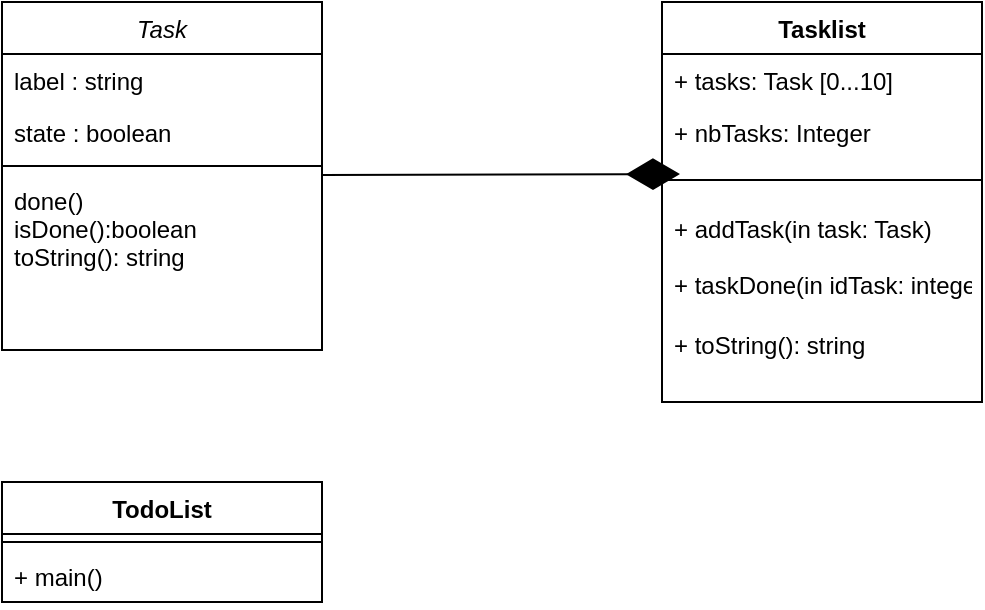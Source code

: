 <mxfile version="16.2.4" type="github">
  <diagram id="C5RBs43oDa-KdzZeNtuy" name="Page-1">
    <mxGraphModel dx="1422" dy="762" grid="1" gridSize="10" guides="1" tooltips="1" connect="1" arrows="1" fold="1" page="1" pageScale="1" pageWidth="827" pageHeight="1169" math="0" shadow="0">
      <root>
        <mxCell id="WIyWlLk6GJQsqaUBKTNV-0" />
        <mxCell id="WIyWlLk6GJQsqaUBKTNV-1" parent="WIyWlLk6GJQsqaUBKTNV-0" />
        <mxCell id="zkfFHV4jXpPFQw0GAbJ--0" value="Task" style="swimlane;fontStyle=2;align=center;verticalAlign=top;childLayout=stackLayout;horizontal=1;startSize=26;horizontalStack=0;resizeParent=1;resizeLast=0;collapsible=1;marginBottom=0;rounded=0;shadow=0;strokeWidth=1;" parent="WIyWlLk6GJQsqaUBKTNV-1" vertex="1">
          <mxGeometry x="220" y="120" width="160" height="174" as="geometry">
            <mxRectangle x="230" y="140" width="160" height="26" as="alternateBounds" />
          </mxGeometry>
        </mxCell>
        <mxCell id="zkfFHV4jXpPFQw0GAbJ--1" value="label : string" style="text;align=left;verticalAlign=top;spacingLeft=4;spacingRight=4;overflow=hidden;rotatable=0;points=[[0,0.5],[1,0.5]];portConstraint=eastwest;" parent="zkfFHV4jXpPFQw0GAbJ--0" vertex="1">
          <mxGeometry y="26" width="160" height="26" as="geometry" />
        </mxCell>
        <mxCell id="zkfFHV4jXpPFQw0GAbJ--2" value="state : boolean" style="text;align=left;verticalAlign=top;spacingLeft=4;spacingRight=4;overflow=hidden;rotatable=0;points=[[0,0.5],[1,0.5]];portConstraint=eastwest;rounded=0;shadow=0;html=0;" parent="zkfFHV4jXpPFQw0GAbJ--0" vertex="1">
          <mxGeometry y="52" width="160" height="26" as="geometry" />
        </mxCell>
        <mxCell id="zkfFHV4jXpPFQw0GAbJ--4" value="" style="line;html=1;strokeWidth=1;align=left;verticalAlign=middle;spacingTop=-1;spacingLeft=3;spacingRight=3;rotatable=0;labelPosition=right;points=[];portConstraint=eastwest;" parent="zkfFHV4jXpPFQw0GAbJ--0" vertex="1">
          <mxGeometry y="78" width="160" height="8" as="geometry" />
        </mxCell>
        <mxCell id="zkfFHV4jXpPFQw0GAbJ--5" value="done()&#xa;isDone():boolean&#xa;toString(): string" style="text;align=left;verticalAlign=top;spacingLeft=4;spacingRight=4;overflow=hidden;rotatable=0;points=[[0,0.5],[1,0.5]];portConstraint=eastwest;" parent="zkfFHV4jXpPFQw0GAbJ--0" vertex="1">
          <mxGeometry y="86" width="160" height="88" as="geometry" />
        </mxCell>
        <mxCell id="VcES8m1dCCDnXFo_vqCl-2" value="" style="endArrow=diamondThin;endFill=1;endSize=24;html=1;rounded=0;entryX=0.056;entryY=0.364;entryDx=0;entryDy=0;entryPerimeter=0;" edge="1" parent="WIyWlLk6GJQsqaUBKTNV-1" target="VcES8m1dCCDnXFo_vqCl-9">
          <mxGeometry width="160" relative="1" as="geometry">
            <mxPoint x="380" y="206.5" as="sourcePoint" />
            <mxPoint x="540" y="206.5" as="targetPoint" />
          </mxGeometry>
        </mxCell>
        <mxCell id="VcES8m1dCCDnXFo_vqCl-7" value="Tasklist" style="swimlane;fontStyle=1;align=center;verticalAlign=top;childLayout=stackLayout;horizontal=1;startSize=26;horizontalStack=0;resizeParent=1;resizeParentMax=0;resizeLast=0;collapsible=1;marginBottom=0;" vertex="1" parent="WIyWlLk6GJQsqaUBKTNV-1">
          <mxGeometry x="550" y="120" width="160" height="200" as="geometry" />
        </mxCell>
        <mxCell id="VcES8m1dCCDnXFo_vqCl-11" value="+ tasks: Task [0...10]" style="text;strokeColor=none;fillColor=none;align=left;verticalAlign=top;spacingLeft=4;spacingRight=4;overflow=hidden;rotatable=0;points=[[0,0.5],[1,0.5]];portConstraint=eastwest;" vertex="1" parent="VcES8m1dCCDnXFo_vqCl-7">
          <mxGeometry y="26" width="160" height="26" as="geometry" />
        </mxCell>
        <mxCell id="VcES8m1dCCDnXFo_vqCl-5" value="+ nbTasks: Integer" style="text;strokeColor=none;fillColor=none;align=left;verticalAlign=top;spacingLeft=4;spacingRight=4;overflow=hidden;rotatable=0;points=[[0,0.5],[1,0.5]];portConstraint=eastwest;" vertex="1" parent="VcES8m1dCCDnXFo_vqCl-7">
          <mxGeometry y="52" width="160" height="26" as="geometry" />
        </mxCell>
        <mxCell id="VcES8m1dCCDnXFo_vqCl-9" value="" style="line;strokeWidth=1;fillColor=none;align=left;verticalAlign=middle;spacingTop=-1;spacingLeft=3;spacingRight=3;rotatable=0;labelPosition=right;points=[];portConstraint=eastwest;" vertex="1" parent="VcES8m1dCCDnXFo_vqCl-7">
          <mxGeometry y="78" width="160" height="22" as="geometry" />
        </mxCell>
        <mxCell id="VcES8m1dCCDnXFo_vqCl-12" value="+ addTask(in task: Task)&#xa;" style="text;strokeColor=none;fillColor=none;align=left;verticalAlign=top;spacingLeft=4;spacingRight=4;overflow=hidden;rotatable=0;points=[[0,0.5],[1,0.5]];portConstraint=eastwest;" vertex="1" parent="VcES8m1dCCDnXFo_vqCl-7">
          <mxGeometry y="100" width="160" height="28" as="geometry" />
        </mxCell>
        <mxCell id="VcES8m1dCCDnXFo_vqCl-10" value="+ taskDone(in idTask: integer)&#xa;&#xa;" style="text;strokeColor=none;fillColor=none;align=left;verticalAlign=top;spacingLeft=4;spacingRight=4;overflow=hidden;rotatable=0;points=[[0,0.5],[1,0.5]];portConstraint=eastwest;" vertex="1" parent="VcES8m1dCCDnXFo_vqCl-7">
          <mxGeometry y="128" width="160" height="30" as="geometry" />
        </mxCell>
        <mxCell id="VcES8m1dCCDnXFo_vqCl-13" value="+ toString(): string&#xa;&#xa;" style="text;strokeColor=none;fillColor=none;align=left;verticalAlign=top;spacingLeft=4;spacingRight=4;overflow=hidden;rotatable=0;points=[[0,0.5],[1,0.5]];portConstraint=eastwest;" vertex="1" parent="VcES8m1dCCDnXFo_vqCl-7">
          <mxGeometry y="158" width="160" height="42" as="geometry" />
        </mxCell>
        <mxCell id="VcES8m1dCCDnXFo_vqCl-14" value="TodoList" style="swimlane;fontStyle=1;align=center;verticalAlign=top;childLayout=stackLayout;horizontal=1;startSize=26;horizontalStack=0;resizeParent=1;resizeParentMax=0;resizeLast=0;collapsible=1;marginBottom=0;" vertex="1" parent="WIyWlLk6GJQsqaUBKTNV-1">
          <mxGeometry x="220" y="360" width="160" height="60" as="geometry" />
        </mxCell>
        <mxCell id="VcES8m1dCCDnXFo_vqCl-16" value="" style="line;strokeWidth=1;fillColor=none;align=left;verticalAlign=middle;spacingTop=-1;spacingLeft=3;spacingRight=3;rotatable=0;labelPosition=right;points=[];portConstraint=eastwest;" vertex="1" parent="VcES8m1dCCDnXFo_vqCl-14">
          <mxGeometry y="26" width="160" height="8" as="geometry" />
        </mxCell>
        <mxCell id="VcES8m1dCCDnXFo_vqCl-17" value="+ main()" style="text;strokeColor=none;fillColor=none;align=left;verticalAlign=top;spacingLeft=4;spacingRight=4;overflow=hidden;rotatable=0;points=[[0,0.5],[1,0.5]];portConstraint=eastwest;" vertex="1" parent="VcES8m1dCCDnXFo_vqCl-14">
          <mxGeometry y="34" width="160" height="26" as="geometry" />
        </mxCell>
      </root>
    </mxGraphModel>
  </diagram>
</mxfile>
